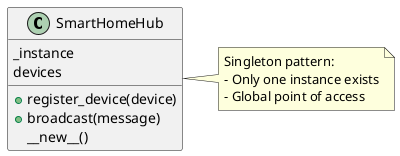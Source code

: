 @startuml SingletonUML

class SmartHomeHub {
    +register_device(device)
    +broadcast(message)
    _instance
    devices
    __new__()
}

note right of SmartHomeHub
Singleton pattern:
- Only one instance exists
- Global point of access
end note

@enduml
